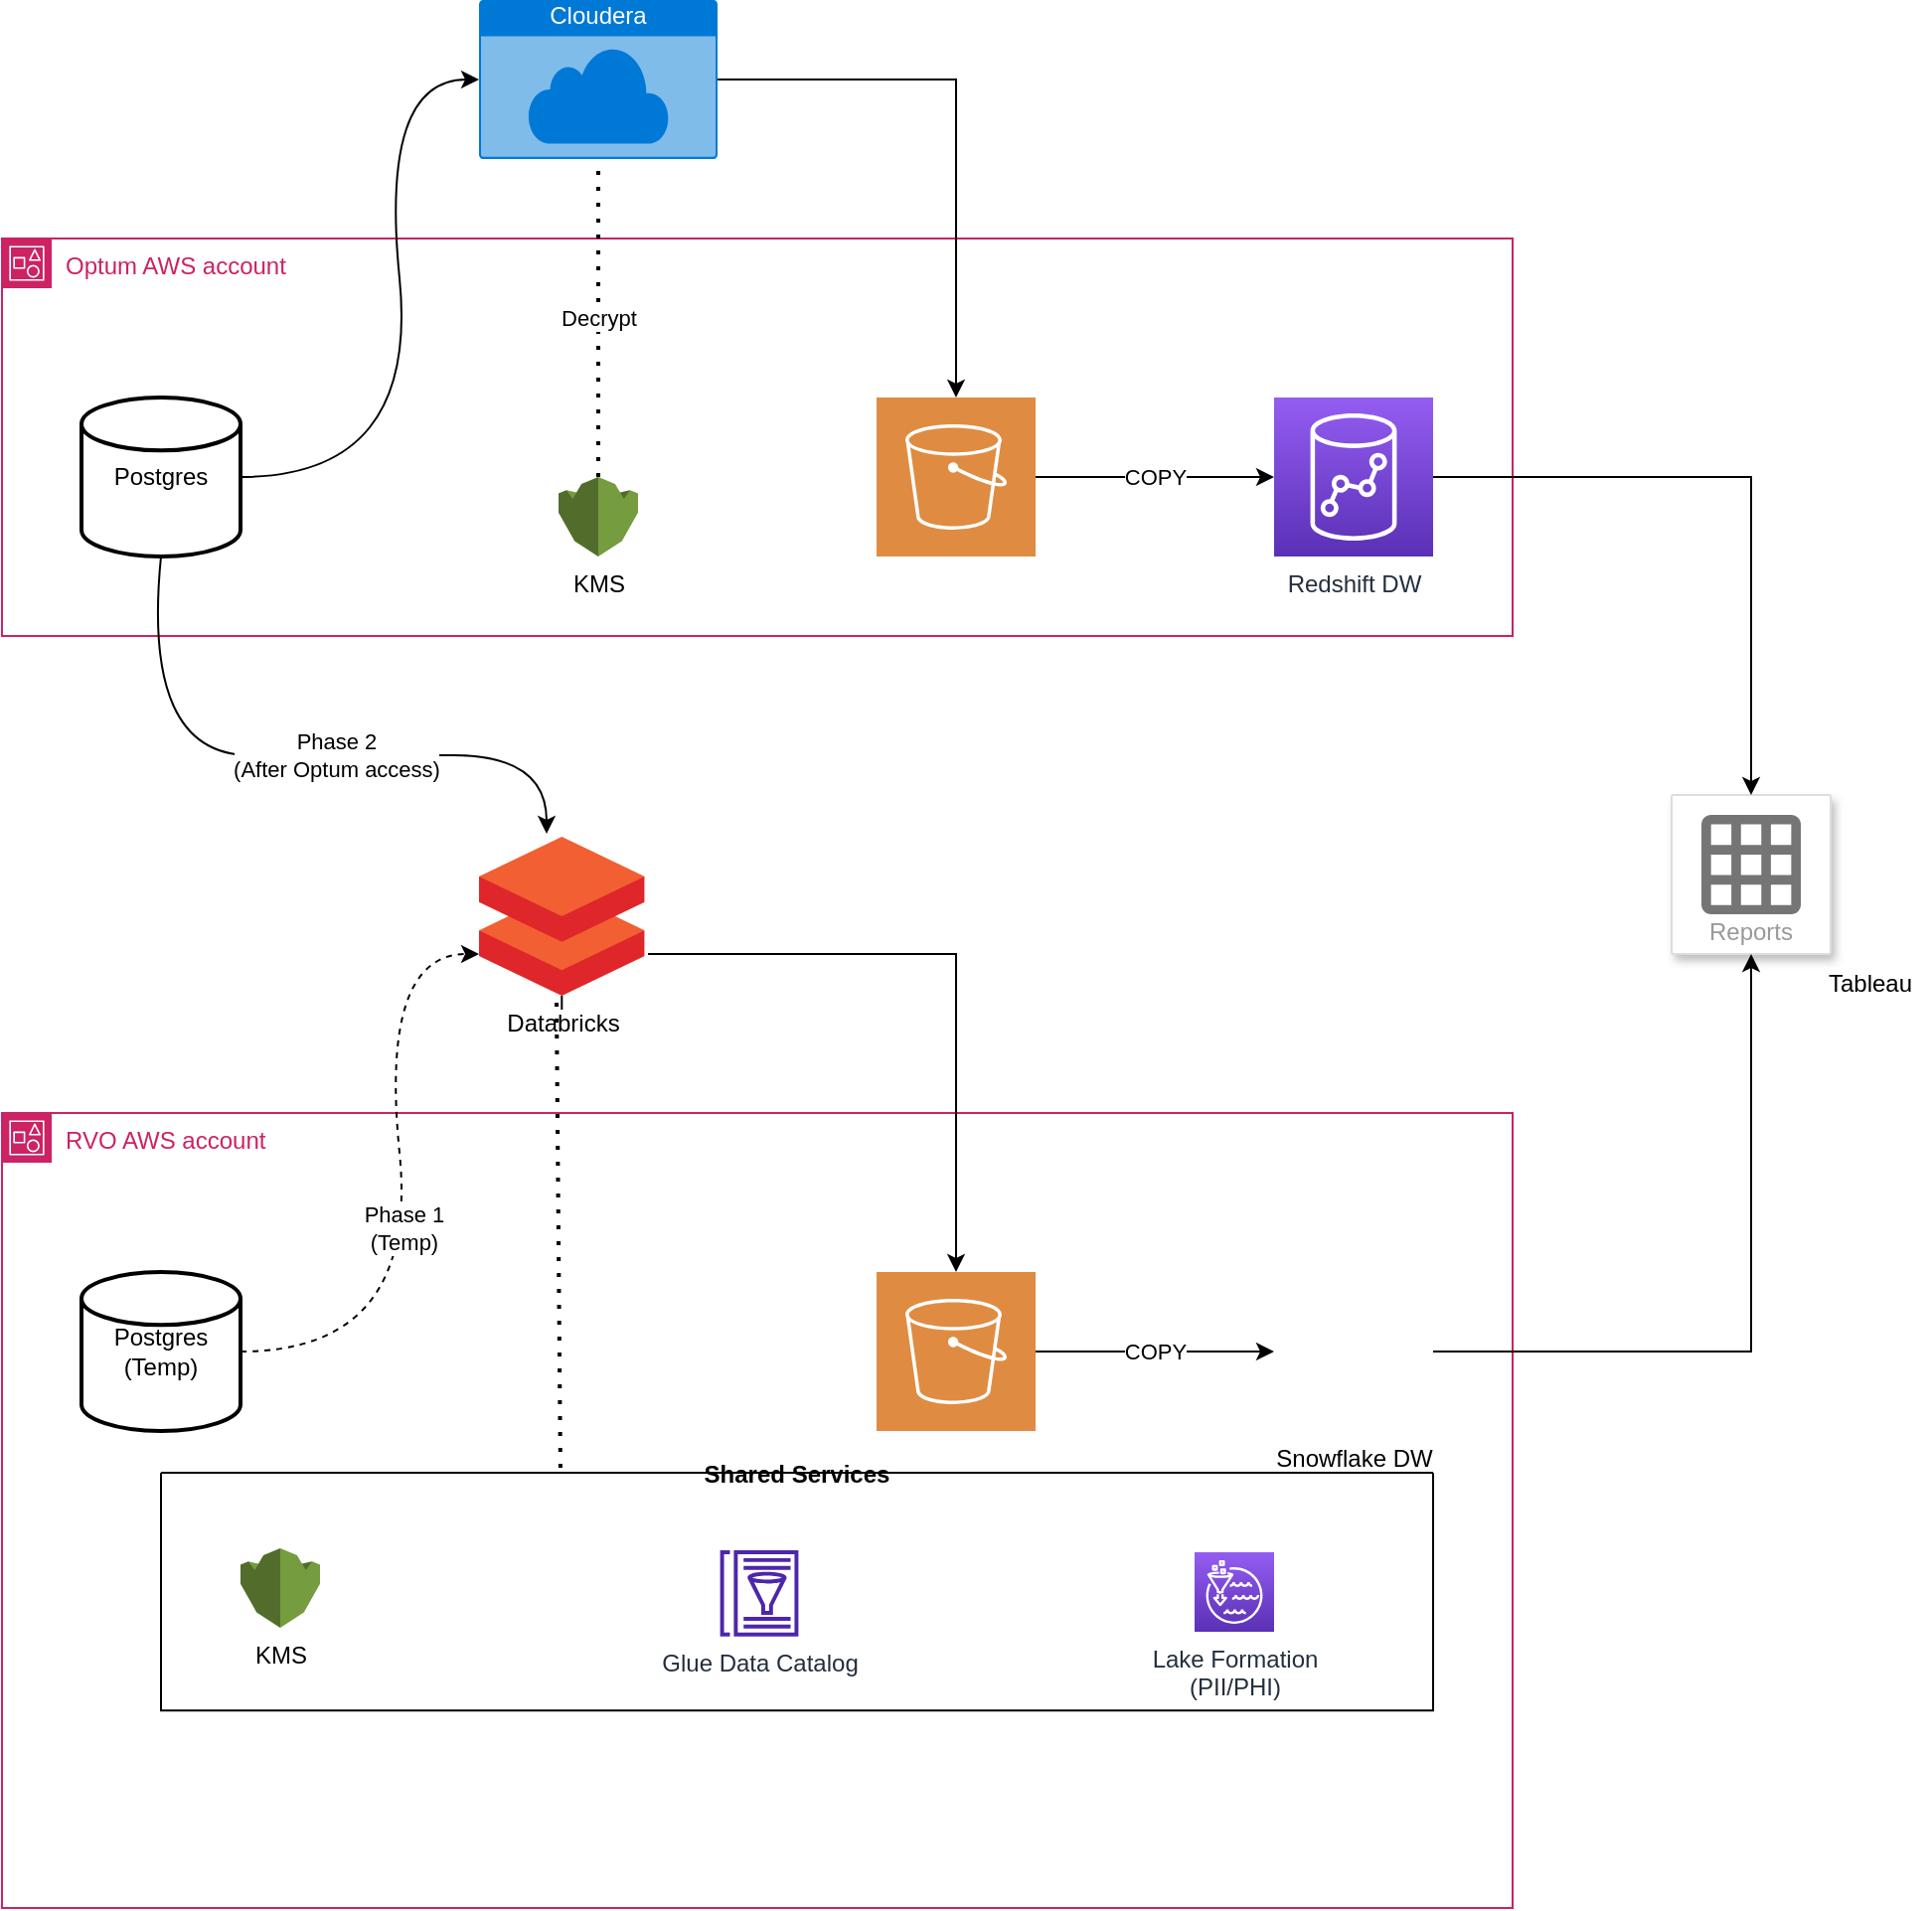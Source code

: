 <mxfile version="21.0.6" type="github">
  <diagram name="Page-1" id="Ek1pL3_suj74Txv8RKXf">
    <mxGraphModel dx="1242" dy="828" grid="1" gridSize="10" guides="1" tooltips="1" connect="1" arrows="1" fold="1" page="1" pageScale="1" pageWidth="850" pageHeight="1100" math="0" shadow="0">
      <root>
        <mxCell id="0" />
        <mxCell id="1" parent="0" />
        <mxCell id="rIcIW_MhtgpGFl4HYt5P-1" value="Optum AWS account" style="points=[[0,0],[0.25,0],[0.5,0],[0.75,0],[1,0],[1,0.25],[1,0.5],[1,0.75],[1,1],[0.75,1],[0.5,1],[0.25,1],[0,1],[0,0.75],[0,0.5],[0,0.25]];outlineConnect=0;gradientColor=none;html=1;whiteSpace=wrap;fontSize=12;fontStyle=0;container=1;pointerEvents=0;collapsible=0;recursiveResize=0;shape=mxgraph.aws4.group;grIcon=mxgraph.aws4.group_account;strokeColor=#CD2264;fillColor=none;verticalAlign=top;align=left;spacingLeft=30;fontColor=#CD2264;dashed=0;" vertex="1" parent="1">
          <mxGeometry x="40" y="240" width="760" height="200" as="geometry" />
        </mxCell>
        <mxCell id="rIcIW_MhtgpGFl4HYt5P-2" value="Postgres" style="strokeWidth=2;html=1;shape=mxgraph.flowchart.database;whiteSpace=wrap;" vertex="1" parent="rIcIW_MhtgpGFl4HYt5P-1">
          <mxGeometry x="40" y="80" width="80" height="80" as="geometry" />
        </mxCell>
        <mxCell id="rIcIW_MhtgpGFl4HYt5P-7" value="Redshift DW" style="sketch=0;points=[[0,0,0],[0.25,0,0],[0.5,0,0],[0.75,0,0],[1,0,0],[0,1,0],[0.25,1,0],[0.5,1,0],[0.75,1,0],[1,1,0],[0,0.25,0],[0,0.5,0],[0,0.75,0],[1,0.25,0],[1,0.5,0],[1,0.75,0]];outlineConnect=0;fontColor=#232F3E;gradientColor=#945DF2;gradientDirection=north;fillColor=#5A30B5;strokeColor=#ffffff;dashed=0;verticalLabelPosition=bottom;verticalAlign=top;align=center;html=1;fontSize=12;fontStyle=0;aspect=fixed;shape=mxgraph.aws4.resourceIcon;resIcon=mxgraph.aws4.redshift;" vertex="1" parent="rIcIW_MhtgpGFl4HYt5P-1">
          <mxGeometry x="640" y="80" width="80" height="80" as="geometry" />
        </mxCell>
        <mxCell id="rIcIW_MhtgpGFl4HYt5P-10" value="" style="sketch=0;pointerEvents=1;shadow=0;dashed=0;html=1;strokeColor=none;fillColor=#DF8C42;labelPosition=center;verticalLabelPosition=bottom;verticalAlign=top;align=center;outlineConnect=0;shape=mxgraph.veeam2.aws_s3;" vertex="1" parent="rIcIW_MhtgpGFl4HYt5P-1">
          <mxGeometry x="440" y="80" width="80" height="80" as="geometry" />
        </mxCell>
        <mxCell id="rIcIW_MhtgpGFl4HYt5P-13" value="" style="endArrow=classic;html=1;rounded=0;entryX=0;entryY=0.5;entryDx=0;entryDy=0;entryPerimeter=0;" edge="1" parent="rIcIW_MhtgpGFl4HYt5P-1" source="rIcIW_MhtgpGFl4HYt5P-10" target="rIcIW_MhtgpGFl4HYt5P-7">
          <mxGeometry width="50" height="50" relative="1" as="geometry">
            <mxPoint x="510" y="160" as="sourcePoint" />
            <mxPoint x="560" y="110" as="targetPoint" />
          </mxGeometry>
        </mxCell>
        <mxCell id="rIcIW_MhtgpGFl4HYt5P-14" value="COPY" style="edgeLabel;html=1;align=center;verticalAlign=middle;resizable=0;points=[];" vertex="1" connectable="0" parent="rIcIW_MhtgpGFl4HYt5P-13">
          <mxGeometry x="-0.2" y="-1" relative="1" as="geometry">
            <mxPoint x="12" y="-1" as="offset" />
          </mxGeometry>
        </mxCell>
        <mxCell id="rIcIW_MhtgpGFl4HYt5P-43" value="KMS" style="outlineConnect=0;dashed=0;verticalLabelPosition=bottom;verticalAlign=top;align=center;html=1;shape=mxgraph.aws3.kms;fillColor=#759C3E;gradientColor=none;" vertex="1" parent="rIcIW_MhtgpGFl4HYt5P-1">
          <mxGeometry x="280" y="120" width="40" height="40" as="geometry" />
        </mxCell>
        <mxCell id="rIcIW_MhtgpGFl4HYt5P-46" value="Decrypt" style="endArrow=none;dashed=1;html=1;dashPattern=1 3;strokeWidth=2;rounded=0;entryX=0.5;entryY=1;entryDx=0;entryDy=0;entryPerimeter=0;" edge="1" parent="rIcIW_MhtgpGFl4HYt5P-1" target="rIcIW_MhtgpGFl4HYt5P-5">
          <mxGeometry width="50" height="50" relative="1" as="geometry">
            <mxPoint x="300" y="120" as="sourcePoint" />
            <mxPoint x="350" y="70" as="targetPoint" />
          </mxGeometry>
        </mxCell>
        <mxCell id="rIcIW_MhtgpGFl4HYt5P-12" style="edgeStyle=orthogonalEdgeStyle;rounded=0;orthogonalLoop=1;jettySize=auto;html=1;exitX=1;exitY=0.5;exitDx=0;exitDy=0;exitPerimeter=0;" edge="1" parent="1" source="rIcIW_MhtgpGFl4HYt5P-5" target="rIcIW_MhtgpGFl4HYt5P-10">
          <mxGeometry relative="1" as="geometry" />
        </mxCell>
        <mxCell id="rIcIW_MhtgpGFl4HYt5P-5" value="Cloudera" style="html=1;whiteSpace=wrap;strokeColor=none;fillColor=#0079D6;labelPosition=center;verticalLabelPosition=middle;verticalAlign=top;align=center;fontSize=12;outlineConnect=0;spacingTop=-6;fontColor=#FFFFFF;sketch=0;shape=mxgraph.sitemap.cloud;" vertex="1" parent="1">
          <mxGeometry x="280" y="120" width="120" height="80" as="geometry" />
        </mxCell>
        <mxCell id="rIcIW_MhtgpGFl4HYt5P-8" value="" style="curved=1;endArrow=classic;html=1;rounded=0;exitX=1;exitY=0.5;exitDx=0;exitDy=0;exitPerimeter=0;entryX=0;entryY=0.5;entryDx=0;entryDy=0;entryPerimeter=0;" edge="1" parent="1" source="rIcIW_MhtgpGFl4HYt5P-2" target="rIcIW_MhtgpGFl4HYt5P-5">
          <mxGeometry width="50" height="50" relative="1" as="geometry">
            <mxPoint x="210" y="360" as="sourcePoint" />
            <mxPoint x="260" y="310" as="targetPoint" />
            <Array as="points">
              <mxPoint x="250" y="360" />
              <mxPoint x="230" y="160" />
            </Array>
          </mxGeometry>
        </mxCell>
        <mxCell id="rIcIW_MhtgpGFl4HYt5P-15" value="RVO AWS account" style="points=[[0,0],[0.25,0],[0.5,0],[0.75,0],[1,0],[1,0.25],[1,0.5],[1,0.75],[1,1],[0.75,1],[0.5,1],[0.25,1],[0,1],[0,0.75],[0,0.5],[0,0.25]];outlineConnect=0;gradientColor=none;html=1;whiteSpace=wrap;fontSize=12;fontStyle=0;container=1;pointerEvents=0;collapsible=0;recursiveResize=0;shape=mxgraph.aws4.group;grIcon=mxgraph.aws4.group_account;strokeColor=#CD2264;fillColor=none;verticalAlign=top;align=left;spacingLeft=30;fontColor=#CD2264;dashed=0;" vertex="1" parent="1">
          <mxGeometry x="40" y="680" width="760" height="400" as="geometry" />
        </mxCell>
        <mxCell id="rIcIW_MhtgpGFl4HYt5P-16" value="Postgres&lt;br&gt;(Temp)" style="strokeWidth=2;html=1;shape=mxgraph.flowchart.database;whiteSpace=wrap;" vertex="1" parent="rIcIW_MhtgpGFl4HYt5P-15">
          <mxGeometry x="40" y="80" width="80" height="80" as="geometry" />
        </mxCell>
        <mxCell id="rIcIW_MhtgpGFl4HYt5P-18" value="" style="sketch=0;pointerEvents=1;shadow=0;dashed=0;html=1;strokeColor=none;fillColor=#DF8C42;labelPosition=center;verticalLabelPosition=bottom;verticalAlign=top;align=center;outlineConnect=0;shape=mxgraph.veeam2.aws_s3;" vertex="1" parent="rIcIW_MhtgpGFl4HYt5P-15">
          <mxGeometry x="440" y="80" width="80" height="80" as="geometry" />
        </mxCell>
        <mxCell id="rIcIW_MhtgpGFl4HYt5P-19" value="" style="endArrow=classic;html=1;rounded=0;entryX=0;entryY=0.5;entryDx=0;entryDy=0;entryPerimeter=0;" edge="1" parent="rIcIW_MhtgpGFl4HYt5P-15" source="rIcIW_MhtgpGFl4HYt5P-18">
          <mxGeometry width="50" height="50" relative="1" as="geometry">
            <mxPoint x="510" y="160" as="sourcePoint" />
            <mxPoint x="640" y="120" as="targetPoint" />
          </mxGeometry>
        </mxCell>
        <mxCell id="rIcIW_MhtgpGFl4HYt5P-20" value="COPY" style="edgeLabel;html=1;align=center;verticalAlign=middle;resizable=0;points=[];" vertex="1" connectable="0" parent="rIcIW_MhtgpGFl4HYt5P-19">
          <mxGeometry x="-0.2" y="-1" relative="1" as="geometry">
            <mxPoint x="12" y="-1" as="offset" />
          </mxGeometry>
        </mxCell>
        <mxCell id="rIcIW_MhtgpGFl4HYt5P-21" value="Snowflake DW" style="shape=image;html=1;verticalAlign=top;verticalLabelPosition=bottom;labelBackgroundColor=#ffffff;imageAspect=0;aspect=fixed;image=https://cdn4.iconfinder.com/data/icons/christmas-2434/128/Artboard_3-128.png" vertex="1" parent="rIcIW_MhtgpGFl4HYt5P-15">
          <mxGeometry x="640" y="80" width="80" height="80" as="geometry" />
        </mxCell>
        <mxCell id="rIcIW_MhtgpGFl4HYt5P-44" value="KMS" style="outlineConnect=0;dashed=0;verticalLabelPosition=bottom;verticalAlign=top;align=center;html=1;shape=mxgraph.aws3.kms;fillColor=#759C3E;gradientColor=none;" vertex="1" parent="rIcIW_MhtgpGFl4HYt5P-15">
          <mxGeometry x="120" y="219" width="40" height="40" as="geometry" />
        </mxCell>
        <mxCell id="rIcIW_MhtgpGFl4HYt5P-45" value="Shared Services" style="swimlane;startSize=0;" vertex="1" parent="rIcIW_MhtgpGFl4HYt5P-15">
          <mxGeometry x="80" y="181" width="640" height="119.59" as="geometry" />
        </mxCell>
        <mxCell id="rIcIW_MhtgpGFl4HYt5P-42" value="Lake Formation &lt;br&gt;(PII/PHI)" style="sketch=0;points=[[0,0,0],[0.25,0,0],[0.5,0,0],[0.75,0,0],[1,0,0],[0,1,0],[0.25,1,0],[0.5,1,0],[0.75,1,0],[1,1,0],[0,0.25,0],[0,0.5,0],[0,0.75,0],[1,0.25,0],[1,0.5,0],[1,0.75,0]];outlineConnect=0;fontColor=#232F3E;gradientColor=#945DF2;gradientDirection=north;fillColor=#5A30B5;strokeColor=#ffffff;dashed=0;verticalLabelPosition=bottom;verticalAlign=top;align=center;html=1;fontSize=12;fontStyle=0;aspect=fixed;shape=mxgraph.aws4.resourceIcon;resIcon=mxgraph.aws4.lake_formation;" vertex="1" parent="rIcIW_MhtgpGFl4HYt5P-45">
          <mxGeometry x="520" y="40" width="40" height="40" as="geometry" />
        </mxCell>
        <mxCell id="rIcIW_MhtgpGFl4HYt5P-41" value="Glue Data Catalog" style="sketch=0;outlineConnect=0;fontColor=#232F3E;gradientColor=none;fillColor=#4D27AA;strokeColor=none;dashed=0;verticalLabelPosition=bottom;verticalAlign=top;align=center;html=1;fontSize=12;fontStyle=0;aspect=fixed;pointerEvents=1;shape=mxgraph.aws4.glue_data_catalog;" vertex="1" parent="rIcIW_MhtgpGFl4HYt5P-45">
          <mxGeometry x="281" y="39" width="40" height="43.33" as="geometry" />
        </mxCell>
        <mxCell id="rIcIW_MhtgpGFl4HYt5P-56" style="edgeStyle=orthogonalEdgeStyle;rounded=0;orthogonalLoop=1;jettySize=auto;html=1;" edge="1" parent="1" source="rIcIW_MhtgpGFl4HYt5P-22">
          <mxGeometry relative="1" as="geometry">
            <mxPoint x="330" y="630" as="targetPoint" />
          </mxGeometry>
        </mxCell>
        <mxCell id="rIcIW_MhtgpGFl4HYt5P-22" value="Databricks" style="sketch=0;aspect=fixed;html=1;points=[];align=center;image;fontSize=12;image=img/lib/mscae/Databricks.svg;" vertex="1" parent="1">
          <mxGeometry x="280" y="541" width="83.33" height="80" as="geometry" />
        </mxCell>
        <mxCell id="rIcIW_MhtgpGFl4HYt5P-25" value="" style="curved=1;endArrow=classic;html=1;rounded=0;exitX=1;exitY=0.5;exitDx=0;exitDy=0;exitPerimeter=0;entryX=0;entryY=0.5;entryDx=0;entryDy=0;entryPerimeter=0;dashed=1;" edge="1" parent="1">
          <mxGeometry width="50" height="50" relative="1" as="geometry">
            <mxPoint x="160" y="800" as="sourcePoint" />
            <mxPoint x="280" y="600" as="targetPoint" />
            <Array as="points">
              <mxPoint x="250" y="800" />
              <mxPoint x="230" y="600" />
            </Array>
          </mxGeometry>
        </mxCell>
        <mxCell id="rIcIW_MhtgpGFl4HYt5P-29" value="Phase 1&lt;br&gt;(Temp)" style="edgeLabel;html=1;align=center;verticalAlign=middle;resizable=0;points=[];" vertex="1" connectable="0" parent="rIcIW_MhtgpGFl4HYt5P-25">
          <mxGeometry x="-0.103" y="2" relative="1" as="geometry">
            <mxPoint as="offset" />
          </mxGeometry>
        </mxCell>
        <mxCell id="rIcIW_MhtgpGFl4HYt5P-28" value="" style="curved=1;endArrow=classic;html=1;rounded=0;exitX=0.5;exitY=1;exitDx=0;exitDy=0;exitPerimeter=0;entryX=0.408;entryY=-0.019;entryDx=0;entryDy=0;entryPerimeter=0;" edge="1" parent="1" source="rIcIW_MhtgpGFl4HYt5P-2" target="rIcIW_MhtgpGFl4HYt5P-22">
          <mxGeometry width="50" height="50" relative="1" as="geometry">
            <mxPoint x="400" y="580" as="sourcePoint" />
            <mxPoint x="450" y="530" as="targetPoint" />
            <Array as="points">
              <mxPoint x="110" y="500" />
              <mxPoint x="220" y="500" />
              <mxPoint x="314" y="500" />
            </Array>
          </mxGeometry>
        </mxCell>
        <mxCell id="rIcIW_MhtgpGFl4HYt5P-30" value="Phase 2&lt;br&gt;(After Optum access)" style="edgeLabel;html=1;align=center;verticalAlign=middle;resizable=0;points=[];" vertex="1" connectable="0" parent="rIcIW_MhtgpGFl4HYt5P-28">
          <mxGeometry x="0.298" y="1" relative="1" as="geometry">
            <mxPoint x="-25" y="1" as="offset" />
          </mxGeometry>
        </mxCell>
        <mxCell id="rIcIW_MhtgpGFl4HYt5P-33" value="Reports" style="strokeColor=#dddddd;shadow=1;strokeWidth=1;rounded=1;absoluteArcSize=1;arcSize=2;labelPosition=center;verticalLabelPosition=middle;align=center;verticalAlign=bottom;spacingLeft=0;fontColor=#999999;fontSize=12;whiteSpace=wrap;spacingBottom=2;html=1;" vertex="1" parent="1">
          <mxGeometry x="880" y="520" width="80" height="80" as="geometry" />
        </mxCell>
        <mxCell id="rIcIW_MhtgpGFl4HYt5P-34" value="" style="sketch=0;dashed=0;connectable=0;html=1;fillColor=#757575;strokeColor=none;shape=mxgraph.gcp2.report;part=1;" vertex="1" parent="rIcIW_MhtgpGFl4HYt5P-33">
          <mxGeometry x="0.5" width="50" height="50" relative="1" as="geometry">
            <mxPoint x="-25" y="10" as="offset" />
          </mxGeometry>
        </mxCell>
        <mxCell id="rIcIW_MhtgpGFl4HYt5P-35" value="" style="endArrow=classic;html=1;rounded=0;exitX=1;exitY=0.5;exitDx=0;exitDy=0;exitPerimeter=0;entryX=0.5;entryY=0;entryDx=0;entryDy=0;" edge="1" parent="1" source="rIcIW_MhtgpGFl4HYt5P-7" target="rIcIW_MhtgpGFl4HYt5P-33">
          <mxGeometry width="50" height="50" relative="1" as="geometry">
            <mxPoint x="400" y="580" as="sourcePoint" />
            <mxPoint x="450" y="530" as="targetPoint" />
            <Array as="points">
              <mxPoint x="920" y="360" />
            </Array>
          </mxGeometry>
        </mxCell>
        <mxCell id="rIcIW_MhtgpGFl4HYt5P-36" value="" style="endArrow=classic;html=1;rounded=0;exitX=1;exitY=0.5;exitDx=0;exitDy=0;entryX=0.5;entryY=1;entryDx=0;entryDy=0;" edge="1" parent="1" source="rIcIW_MhtgpGFl4HYt5P-21" target="rIcIW_MhtgpGFl4HYt5P-33">
          <mxGeometry width="50" height="50" relative="1" as="geometry">
            <mxPoint x="400" y="580" as="sourcePoint" />
            <mxPoint x="450" y="530" as="targetPoint" />
            <Array as="points">
              <mxPoint x="920" y="800" />
            </Array>
          </mxGeometry>
        </mxCell>
        <mxCell id="rIcIW_MhtgpGFl4HYt5P-37" style="edgeStyle=orthogonalEdgeStyle;rounded=0;orthogonalLoop=1;jettySize=auto;html=1;exitX=1;exitY=0.5;exitDx=0;exitDy=0;exitPerimeter=0;" edge="1" parent="1" target="rIcIW_MhtgpGFl4HYt5P-18">
          <mxGeometry relative="1" as="geometry">
            <mxPoint x="365" y="600" as="sourcePoint" />
            <mxPoint x="485" y="760" as="targetPoint" />
            <Array as="points">
              <mxPoint x="520" y="600" />
            </Array>
          </mxGeometry>
        </mxCell>
        <mxCell id="rIcIW_MhtgpGFl4HYt5P-40" value="Tableau" style="text;html=1;strokeColor=none;fillColor=none;align=center;verticalAlign=middle;whiteSpace=wrap;rounded=0;" vertex="1" parent="1">
          <mxGeometry x="950" y="600" width="60" height="30" as="geometry" />
        </mxCell>
        <mxCell id="rIcIW_MhtgpGFl4HYt5P-52" value="" style="endArrow=none;dashed=1;html=1;dashPattern=1 3;strokeWidth=2;rounded=0;entryX=0.468;entryY=1.044;entryDx=0;entryDy=0;entryPerimeter=0;exitX=0.314;exitY=-0.021;exitDx=0;exitDy=0;exitPerimeter=0;" edge="1" parent="1" source="rIcIW_MhtgpGFl4HYt5P-45" target="rIcIW_MhtgpGFl4HYt5P-22">
          <mxGeometry width="50" height="50" relative="1" as="geometry">
            <mxPoint x="400" y="772" as="sourcePoint" />
            <mxPoint x="450" y="722" as="targetPoint" />
          </mxGeometry>
        </mxCell>
      </root>
    </mxGraphModel>
  </diagram>
</mxfile>
